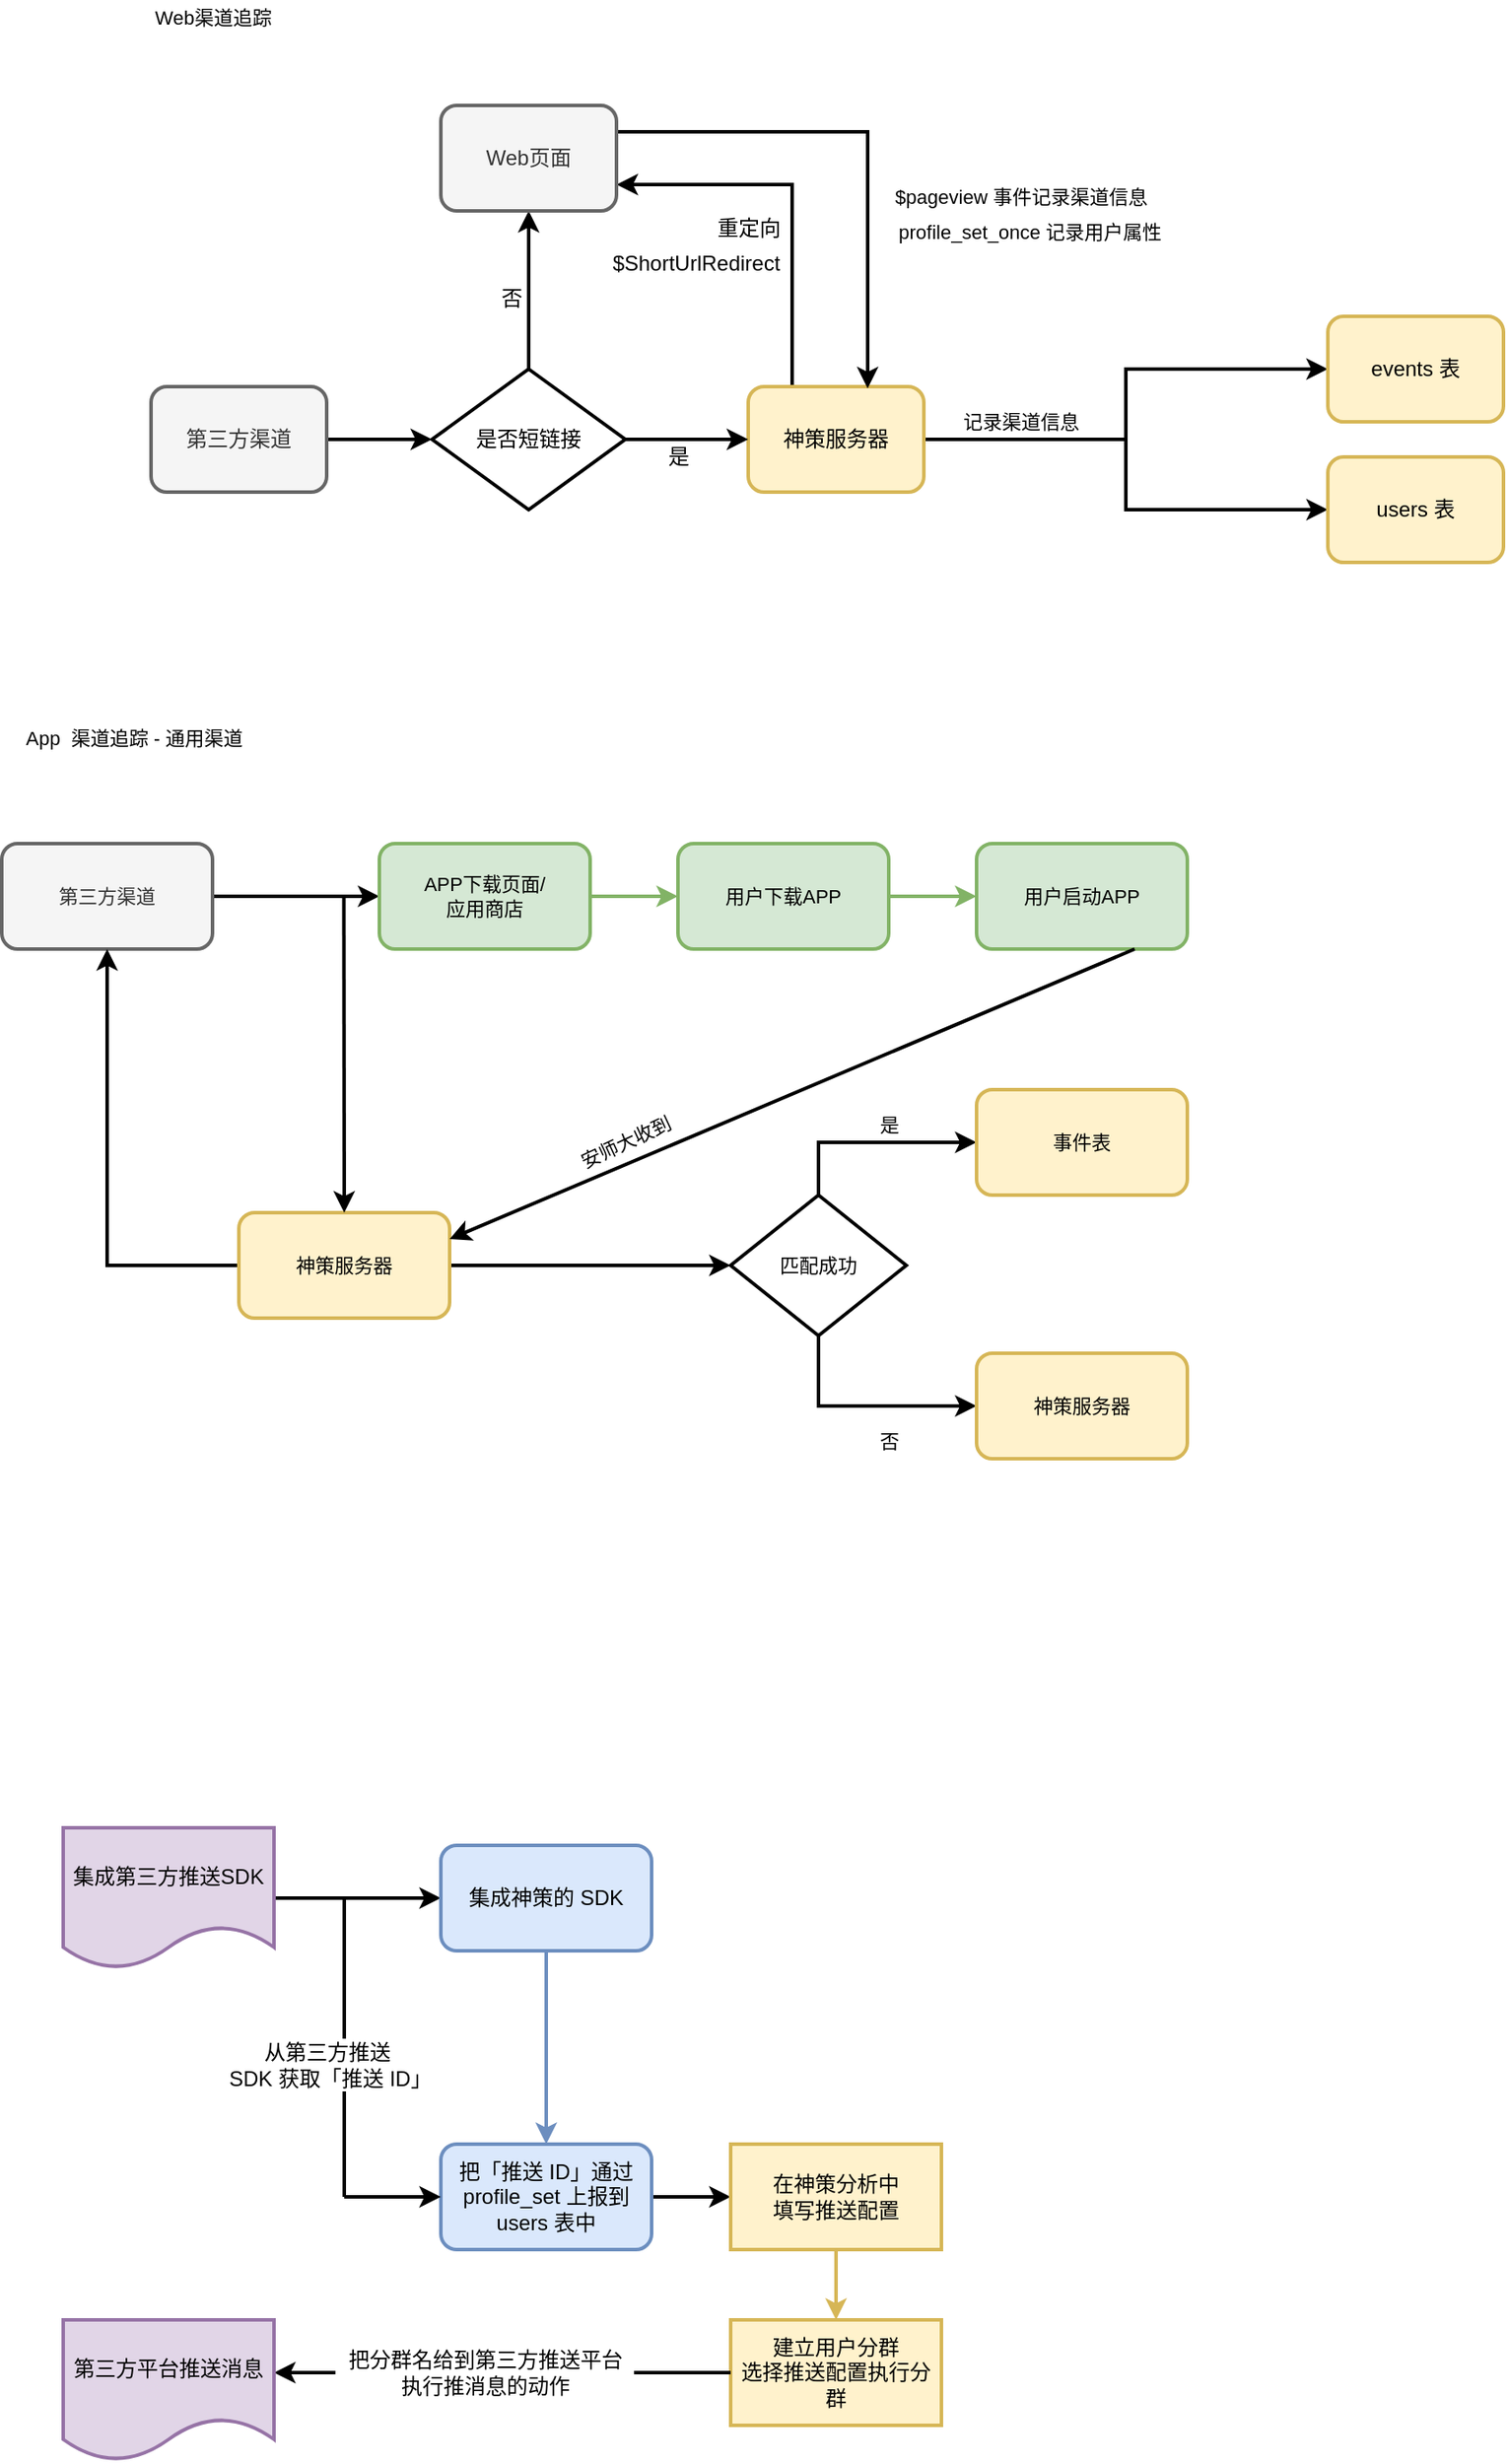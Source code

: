 <mxfile version="15.8.7" type="github">
  <diagram id="prtHgNgQTEPvFCAcTncT" name="Page-1">
    <mxGraphModel dx="1946" dy="1129" grid="1" gridSize="10" guides="1" tooltips="1" connect="1" arrows="1" fold="1" page="1" pageScale="1" pageWidth="827" pageHeight="1169" math="0" shadow="0">
      <root>
        <mxCell id="0" />
        <mxCell id="1" parent="0" />
        <mxCell id="M7a1UfoR2cArPOc2KeIE-14" style="edgeStyle=orthogonalEdgeStyle;rounded=0;orthogonalLoop=1;jettySize=auto;html=1;exitX=1;exitY=0.5;exitDx=0;exitDy=0;entryX=0;entryY=0.5;entryDx=0;entryDy=0;strokeWidth=2;" parent="1" source="M7a1UfoR2cArPOc2KeIE-5" target="M7a1UfoR2cArPOc2KeIE-12" edge="1">
          <mxGeometry relative="1" as="geometry" />
        </mxCell>
        <mxCell id="M7a1UfoR2cArPOc2KeIE-5" value="第三方渠道" style="rounded=1;whiteSpace=wrap;html=1;fillColor=#f5f5f5;fontColor=#333333;strokeColor=#666666;strokeWidth=2;" parent="1" vertex="1">
          <mxGeometry x="-290" y="340" width="100" height="60" as="geometry" />
        </mxCell>
        <mxCell id="M7a1UfoR2cArPOc2KeIE-20" style="edgeStyle=orthogonalEdgeStyle;rounded=0;orthogonalLoop=1;jettySize=auto;html=1;exitX=0.25;exitY=0;exitDx=0;exitDy=0;entryX=1;entryY=0.75;entryDx=0;entryDy=0;strokeWidth=2;" parent="1" source="M7a1UfoR2cArPOc2KeIE-11" target="M7a1UfoR2cArPOc2KeIE-17" edge="1">
          <mxGeometry relative="1" as="geometry" />
        </mxCell>
        <mxCell id="M7a1UfoR2cArPOc2KeIE-25" style="edgeStyle=orthogonalEdgeStyle;rounded=0;orthogonalLoop=1;jettySize=auto;html=1;exitX=1;exitY=0.5;exitDx=0;exitDy=0;entryX=0;entryY=0.5;entryDx=0;entryDy=0;strokeWidth=2;" parent="1" source="M7a1UfoR2cArPOc2KeIE-11" target="M7a1UfoR2cArPOc2KeIE-23" edge="1">
          <mxGeometry relative="1" as="geometry" />
        </mxCell>
        <mxCell id="M7a1UfoR2cArPOc2KeIE-27" style="edgeStyle=orthogonalEdgeStyle;rounded=0;orthogonalLoop=1;jettySize=auto;html=1;exitX=1;exitY=0.5;exitDx=0;exitDy=0;entryX=0;entryY=0.5;entryDx=0;entryDy=0;strokeWidth=2;" parent="1" source="M7a1UfoR2cArPOc2KeIE-11" target="M7a1UfoR2cArPOc2KeIE-24" edge="1">
          <mxGeometry relative="1" as="geometry" />
        </mxCell>
        <mxCell id="M7a1UfoR2cArPOc2KeIE-11" value="神策服务器" style="rounded=1;whiteSpace=wrap;html=1;fillColor=#fff2cc;strokeColor=#d6b656;strokeWidth=2;" parent="1" vertex="1">
          <mxGeometry x="50" y="340" width="100" height="60" as="geometry" />
        </mxCell>
        <mxCell id="M7a1UfoR2cArPOc2KeIE-15" style="edgeStyle=orthogonalEdgeStyle;rounded=0;orthogonalLoop=1;jettySize=auto;html=1;exitX=1;exitY=0.5;exitDx=0;exitDy=0;entryX=0;entryY=0.5;entryDx=0;entryDy=0;strokeWidth=2;" parent="1" source="M7a1UfoR2cArPOc2KeIE-12" target="M7a1UfoR2cArPOc2KeIE-11" edge="1">
          <mxGeometry relative="1" as="geometry" />
        </mxCell>
        <mxCell id="M7a1UfoR2cArPOc2KeIE-37" style="edgeStyle=orthogonalEdgeStyle;rounded=0;orthogonalLoop=1;jettySize=auto;html=1;exitX=0.5;exitY=0;exitDx=0;exitDy=0;entryX=0.5;entryY=1;entryDx=0;entryDy=0;fontSize=11;strokeWidth=2;" parent="1" source="M7a1UfoR2cArPOc2KeIE-12" target="M7a1UfoR2cArPOc2KeIE-17" edge="1">
          <mxGeometry relative="1" as="geometry" />
        </mxCell>
        <mxCell id="M7a1UfoR2cArPOc2KeIE-12" value="是否短链接" style="rhombus;whiteSpace=wrap;html=1;strokeWidth=2;" parent="1" vertex="1">
          <mxGeometry x="-130" y="330" width="110" height="80" as="geometry" />
        </mxCell>
        <mxCell id="M7a1UfoR2cArPOc2KeIE-21" style="edgeStyle=orthogonalEdgeStyle;rounded=0;orthogonalLoop=1;jettySize=auto;html=1;exitX=1;exitY=0.25;exitDx=0;exitDy=0;entryX=0.68;entryY=0.017;entryDx=0;entryDy=0;entryPerimeter=0;strokeWidth=2;" parent="1" source="M7a1UfoR2cArPOc2KeIE-17" target="M7a1UfoR2cArPOc2KeIE-11" edge="1">
          <mxGeometry relative="1" as="geometry" />
        </mxCell>
        <mxCell id="M7a1UfoR2cArPOc2KeIE-17" value="Web页面" style="rounded=1;whiteSpace=wrap;html=1;fillColor=#f5f5f5;strokeColor=#666666;fontColor=#333333;strokeWidth=2;" parent="1" vertex="1">
          <mxGeometry x="-125" y="180" width="100" height="60" as="geometry" />
        </mxCell>
        <mxCell id="M7a1UfoR2cArPOc2KeIE-23" value="events 表" style="rounded=1;whiteSpace=wrap;html=1;fillColor=#fff2cc;strokeColor=#d6b656;strokeWidth=2;" parent="1" vertex="1">
          <mxGeometry x="380" y="300" width="100" height="60" as="geometry" />
        </mxCell>
        <mxCell id="M7a1UfoR2cArPOc2KeIE-24" value="users 表" style="rounded=1;whiteSpace=wrap;html=1;fillColor=#fff2cc;strokeColor=#d6b656;strokeWidth=2;" parent="1" vertex="1">
          <mxGeometry x="380" y="380" width="100" height="60" as="geometry" />
        </mxCell>
        <mxCell id="M7a1UfoR2cArPOc2KeIE-29" value="是" style="text;html=1;align=center;verticalAlign=middle;resizable=0;points=[];autosize=1;strokeColor=none;fillColor=none;strokeWidth=2;" parent="1" vertex="1">
          <mxGeometry x="-5" y="370" width="30" height="20" as="geometry" />
        </mxCell>
        <mxCell id="M7a1UfoR2cArPOc2KeIE-30" value="否" style="text;html=1;align=center;verticalAlign=middle;resizable=0;points=[];autosize=1;strokeColor=none;fillColor=none;strokeWidth=2;" parent="1" vertex="1">
          <mxGeometry x="-100" y="280" width="30" height="20" as="geometry" />
        </mxCell>
        <mxCell id="M7a1UfoR2cArPOc2KeIE-31" value="重定向" style="text;html=1;align=center;verticalAlign=middle;resizable=0;points=[];autosize=1;strokeColor=none;fillColor=none;strokeWidth=2;" parent="1" vertex="1">
          <mxGeometry x="25" y="240" width="50" height="20" as="geometry" />
        </mxCell>
        <mxCell id="M7a1UfoR2cArPOc2KeIE-33" value="$ShortUrlRedirect" style="text;html=1;align=center;verticalAlign=middle;resizable=0;points=[];autosize=1;strokeColor=none;fillColor=none;strokeWidth=2;" parent="1" vertex="1">
          <mxGeometry x="-35" y="260" width="110" height="20" as="geometry" />
        </mxCell>
        <mxCell id="M7a1UfoR2cArPOc2KeIE-34" value="&lt;font style=&quot;font-size: 11px&quot;&gt;$pageview 事件记录渠道信息&lt;/font&gt;" style="text;html=1;align=center;verticalAlign=middle;resizable=0;points=[];autosize=1;strokeColor=none;fillColor=none;fontSize=15;strokeWidth=2;" parent="1" vertex="1">
          <mxGeometry x="120" y="220" width="170" height="20" as="geometry" />
        </mxCell>
        <mxCell id="M7a1UfoR2cArPOc2KeIE-36" value="&lt;font style=&quot;font-size: 11px&quot;&gt;profile_set_once 记录用户属性&lt;/font&gt;" style="text;html=1;align=center;verticalAlign=middle;resizable=0;points=[];autosize=1;strokeColor=none;fillColor=none;fontSize=15;strokeWidth=2;" parent="1" vertex="1">
          <mxGeometry x="120" y="240" width="180" height="20" as="geometry" />
        </mxCell>
        <mxCell id="M7a1UfoR2cArPOc2KeIE-38" value="记录渠道信息" style="text;html=1;align=center;verticalAlign=middle;resizable=0;points=[];autosize=1;strokeColor=none;fillColor=none;fontSize=11;strokeWidth=2;" parent="1" vertex="1">
          <mxGeometry x="160" y="350" width="90" height="20" as="geometry" />
        </mxCell>
        <mxCell id="M7a1UfoR2cArPOc2KeIE-39" value="Web渠道追踪" style="text;html=1;align=center;verticalAlign=middle;resizable=0;points=[];autosize=1;strokeColor=none;fillColor=none;fontSize=11;" parent="1" vertex="1">
          <mxGeometry x="-300" y="120" width="90" height="20" as="geometry" />
        </mxCell>
        <mxCell id="M7a1UfoR2cArPOc2KeIE-40" value="App&amp;nbsp;&lt;span style=&quot;white-space: pre&quot;&gt; &lt;/span&gt;渠道追踪 - 通用渠道" style="text;html=1;align=center;verticalAlign=middle;resizable=0;points=[];autosize=1;strokeColor=none;fillColor=none;fontSize=11;" parent="1" vertex="1">
          <mxGeometry x="-375" y="530" width="150" height="20" as="geometry" />
        </mxCell>
        <mxCell id="M7a1UfoR2cArPOc2KeIE-42" style="edgeStyle=orthogonalEdgeStyle;rounded=0;orthogonalLoop=1;jettySize=auto;html=1;exitX=1;exitY=0.5;exitDx=0;exitDy=0;fontSize=11;entryX=0;entryY=0.5;entryDx=0;entryDy=0;strokeWidth=2;" parent="1" source="M7a1UfoR2cArPOc2KeIE-41" target="M7a1UfoR2cArPOc2KeIE-43" edge="1">
          <mxGeometry relative="1" as="geometry">
            <mxPoint x="-200" y="630" as="targetPoint" />
            <Array as="points">
              <mxPoint x="-180" y="630" />
              <mxPoint x="-180" y="630" />
            </Array>
          </mxGeometry>
        </mxCell>
        <mxCell id="M7a1UfoR2cArPOc2KeIE-41" value="第三方渠道" style="rounded=1;whiteSpace=wrap;html=1;fontSize=11;strokeWidth=2;fillColor=#f5f5f5;fontColor=#333333;strokeColor=#666666;" parent="1" vertex="1">
          <mxGeometry x="-375" y="600" width="120" height="60" as="geometry" />
        </mxCell>
        <mxCell id="M7a1UfoR2cArPOc2KeIE-44" style="edgeStyle=orthogonalEdgeStyle;rounded=0;orthogonalLoop=1;jettySize=auto;html=1;exitX=1;exitY=0.5;exitDx=0;exitDy=0;fontSize=11;fillColor=#d5e8d4;strokeColor=#82b366;strokeWidth=2;" parent="1" source="M7a1UfoR2cArPOc2KeIE-43" edge="1">
          <mxGeometry relative="1" as="geometry">
            <mxPoint x="10" y="630" as="targetPoint" />
          </mxGeometry>
        </mxCell>
        <mxCell id="M7a1UfoR2cArPOc2KeIE-43" value="APP下载页面/&lt;br&gt;应用商店" style="rounded=1;whiteSpace=wrap;html=1;fontSize=11;strokeWidth=2;fillColor=#d5e8d4;strokeColor=#82b366;" parent="1" vertex="1">
          <mxGeometry x="-160" y="600" width="120" height="60" as="geometry" />
        </mxCell>
        <mxCell id="M7a1UfoR2cArPOc2KeIE-46" style="edgeStyle=orthogonalEdgeStyle;rounded=0;orthogonalLoop=1;jettySize=auto;html=1;exitX=1;exitY=0.5;exitDx=0;exitDy=0;fontSize=11;fillColor=#d5e8d4;strokeColor=#82b366;strokeWidth=2;" parent="1" source="M7a1UfoR2cArPOc2KeIE-45" edge="1">
          <mxGeometry relative="1" as="geometry">
            <mxPoint x="180" y="630" as="targetPoint" />
          </mxGeometry>
        </mxCell>
        <mxCell id="M7a1UfoR2cArPOc2KeIE-45" value="用户下载APP" style="rounded=1;whiteSpace=wrap;html=1;fontSize=11;strokeWidth=2;fillColor=#d5e8d4;strokeColor=#82b366;" parent="1" vertex="1">
          <mxGeometry x="10" y="600" width="120" height="60" as="geometry" />
        </mxCell>
        <mxCell id="M7a1UfoR2cArPOc2KeIE-47" value="用户启动APP" style="rounded=1;whiteSpace=wrap;html=1;fontSize=11;strokeWidth=2;fillColor=#d5e8d4;strokeColor=#82b366;" parent="1" vertex="1">
          <mxGeometry x="180" y="600" width="120" height="60" as="geometry" />
        </mxCell>
        <mxCell id="M7a1UfoR2cArPOc2KeIE-50" style="edgeStyle=orthogonalEdgeStyle;rounded=0;orthogonalLoop=1;jettySize=auto;html=1;exitX=1;exitY=0.5;exitDx=0;exitDy=0;fontSize=11;strokeWidth=2;entryX=0;entryY=0.5;entryDx=0;entryDy=0;" parent="1" source="M7a1UfoR2cArPOc2KeIE-48" target="M7a1UfoR2cArPOc2KeIE-51" edge="1">
          <mxGeometry relative="1" as="geometry">
            <mxPoint x="-50" y="840.143" as="targetPoint" />
          </mxGeometry>
        </mxCell>
        <mxCell id="M7a1UfoR2cArPOc2KeIE-64" style="edgeStyle=orthogonalEdgeStyle;rounded=0;orthogonalLoop=1;jettySize=auto;html=1;exitX=0;exitY=0.5;exitDx=0;exitDy=0;fontSize=11;strokeWidth=2;" parent="1" source="M7a1UfoR2cArPOc2KeIE-48" target="M7a1UfoR2cArPOc2KeIE-41" edge="1">
          <mxGeometry relative="1" as="geometry" />
        </mxCell>
        <mxCell id="M7a1UfoR2cArPOc2KeIE-48" value="神策服务器" style="rounded=1;whiteSpace=wrap;html=1;fontSize=11;strokeWidth=2;fillColor=#fff2cc;strokeColor=#d6b656;" parent="1" vertex="1">
          <mxGeometry x="-240" y="810" width="120" height="60" as="geometry" />
        </mxCell>
        <mxCell id="M7a1UfoR2cArPOc2KeIE-54" style="edgeStyle=orthogonalEdgeStyle;rounded=0;orthogonalLoop=1;jettySize=auto;html=1;exitX=0.5;exitY=0;exitDx=0;exitDy=0;fontSize=11;strokeWidth=2;" parent="1" source="M7a1UfoR2cArPOc2KeIE-51" target="M7a1UfoR2cArPOc2KeIE-53" edge="1">
          <mxGeometry relative="1" as="geometry" />
        </mxCell>
        <mxCell id="M7a1UfoR2cArPOc2KeIE-55" style="edgeStyle=orthogonalEdgeStyle;rounded=0;orthogonalLoop=1;jettySize=auto;html=1;exitX=0.5;exitY=1;exitDx=0;exitDy=0;fontSize=11;entryX=0;entryY=0.5;entryDx=0;entryDy=0;strokeWidth=2;" parent="1" source="M7a1UfoR2cArPOc2KeIE-51" target="M7a1UfoR2cArPOc2KeIE-56" edge="1">
          <mxGeometry relative="1" as="geometry">
            <mxPoint x="90" y="890" as="targetPoint" />
          </mxGeometry>
        </mxCell>
        <mxCell id="M7a1UfoR2cArPOc2KeIE-51" value="匹配成功" style="rhombus;whiteSpace=wrap;html=1;fontSize=11;strokeWidth=2;" parent="1" vertex="1">
          <mxGeometry x="40" y="800" width="100" height="80" as="geometry" />
        </mxCell>
        <mxCell id="M7a1UfoR2cArPOc2KeIE-53" value="事件表" style="rounded=1;whiteSpace=wrap;html=1;fontSize=11;strokeWidth=2;fillColor=#fff2cc;strokeColor=#d6b656;" parent="1" vertex="1">
          <mxGeometry x="180" y="740" width="120" height="60" as="geometry" />
        </mxCell>
        <mxCell id="M7a1UfoR2cArPOc2KeIE-56" value="神策服务器" style="rounded=1;whiteSpace=wrap;html=1;fontSize=11;strokeWidth=2;fillColor=#fff2cc;strokeColor=#d6b656;" parent="1" vertex="1">
          <mxGeometry x="180" y="890" width="120" height="60" as="geometry" />
        </mxCell>
        <mxCell id="M7a1UfoR2cArPOc2KeIE-57" value="是" style="text;html=1;align=center;verticalAlign=middle;resizable=0;points=[];autosize=1;strokeColor=none;fillColor=none;fontSize=11;strokeWidth=2;" parent="1" vertex="1">
          <mxGeometry x="115" y="750" width="30" height="20" as="geometry" />
        </mxCell>
        <mxCell id="M7a1UfoR2cArPOc2KeIE-58" value="否" style="text;html=1;align=center;verticalAlign=middle;resizable=0;points=[];autosize=1;strokeColor=none;fillColor=none;fontSize=11;strokeWidth=2;" parent="1" vertex="1">
          <mxGeometry x="115" y="930" width="30" height="20" as="geometry" />
        </mxCell>
        <mxCell id="M7a1UfoR2cArPOc2KeIE-65" value="" style="endArrow=classic;html=1;rounded=0;fontSize=11;entryX=0.5;entryY=0;entryDx=0;entryDy=0;strokeWidth=2;" parent="1" target="M7a1UfoR2cArPOc2KeIE-48" edge="1">
          <mxGeometry width="50" height="50" relative="1" as="geometry">
            <mxPoint x="-180.23" y="630" as="sourcePoint" />
            <mxPoint x="-180.29" y="710" as="targetPoint" />
          </mxGeometry>
        </mxCell>
        <mxCell id="M7a1UfoR2cArPOc2KeIE-68" value="" style="endArrow=classic;html=1;rounded=0;fontSize=11;strokeWidth=2;entryX=1;entryY=0.25;entryDx=0;entryDy=0;exitX=0.75;exitY=1;exitDx=0;exitDy=0;" parent="1" source="M7a1UfoR2cArPOc2KeIE-47" target="M7a1UfoR2cArPOc2KeIE-48" edge="1">
          <mxGeometry width="50" height="50" relative="1" as="geometry">
            <mxPoint x="60" y="750" as="sourcePoint" />
            <mxPoint x="110" y="700" as="targetPoint" />
          </mxGeometry>
        </mxCell>
        <mxCell id="M7a1UfoR2cArPOc2KeIE-69" value="安师大收到" style="text;html=1;align=center;verticalAlign=middle;resizable=0;points=[];autosize=1;strokeColor=none;fillColor=none;fontSize=11;rotation=-25;" parent="1" vertex="1">
          <mxGeometry x="-60" y="760" width="80" height="20" as="geometry" />
        </mxCell>
        <mxCell id="zDTVzqGblw_5TJxMdudH-4" style="edgeStyle=orthogonalEdgeStyle;rounded=0;orthogonalLoop=1;jettySize=auto;html=1;exitX=1;exitY=0.5;exitDx=0;exitDy=0;strokeWidth=2;" edge="1" parent="1" source="zDTVzqGblw_5TJxMdudH-1" target="zDTVzqGblw_5TJxMdudH-2">
          <mxGeometry relative="1" as="geometry" />
        </mxCell>
        <mxCell id="zDTVzqGblw_5TJxMdudH-1" value="集成第三方推送SDK" style="shape=document;whiteSpace=wrap;html=1;boundedLbl=1;fillColor=#e1d5e7;strokeColor=#9673a6;strokeWidth=2;" vertex="1" parent="1">
          <mxGeometry x="-340" y="1160" width="120" height="80" as="geometry" />
        </mxCell>
        <mxCell id="zDTVzqGblw_5TJxMdudH-5" style="edgeStyle=orthogonalEdgeStyle;rounded=0;orthogonalLoop=1;jettySize=auto;html=1;exitX=0.5;exitY=1;exitDx=0;exitDy=0;fillColor=#dae8fc;strokeColor=#6c8ebf;strokeWidth=2;" edge="1" parent="1" source="zDTVzqGblw_5TJxMdudH-2" target="zDTVzqGblw_5TJxMdudH-3">
          <mxGeometry relative="1" as="geometry" />
        </mxCell>
        <mxCell id="zDTVzqGblw_5TJxMdudH-2" value="集成神策的 SDK" style="rounded=1;whiteSpace=wrap;html=1;fillColor=#dae8fc;strokeColor=#6c8ebf;strokeWidth=2;" vertex="1" parent="1">
          <mxGeometry x="-125" y="1170" width="120" height="60" as="geometry" />
        </mxCell>
        <mxCell id="zDTVzqGblw_5TJxMdudH-11" style="edgeStyle=orthogonalEdgeStyle;rounded=0;orthogonalLoop=1;jettySize=auto;html=1;exitX=1;exitY=0.5;exitDx=0;exitDy=0;entryX=0;entryY=0.5;entryDx=0;entryDy=0;strokeWidth=2;" edge="1" parent="1" source="zDTVzqGblw_5TJxMdudH-3" target="zDTVzqGblw_5TJxMdudH-10">
          <mxGeometry relative="1" as="geometry" />
        </mxCell>
        <mxCell id="zDTVzqGblw_5TJxMdudH-3" value="把「推送 ID」通过profile_set 上报到 users 表中" style="rounded=1;whiteSpace=wrap;html=1;fillColor=#dae8fc;strokeColor=#6c8ebf;strokeWidth=2;" vertex="1" parent="1">
          <mxGeometry x="-125" y="1340" width="120" height="60" as="geometry" />
        </mxCell>
        <mxCell id="zDTVzqGblw_5TJxMdudH-6" value="" style="endArrow=classic;html=1;rounded=0;entryX=0;entryY=0.5;entryDx=0;entryDy=0;strokeWidth=2;" edge="1" parent="1" target="zDTVzqGblw_5TJxMdudH-3">
          <mxGeometry width="50" height="50" relative="1" as="geometry">
            <mxPoint x="-180" y="1370" as="sourcePoint" />
            <mxPoint x="-180.5" y="1560" as="targetPoint" />
          </mxGeometry>
        </mxCell>
        <mxCell id="zDTVzqGblw_5TJxMdudH-8" value="" style="endArrow=none;html=1;rounded=0;strokeWidth=2;" edge="1" parent="1">
          <mxGeometry width="50" height="50" relative="1" as="geometry">
            <mxPoint x="-180" y="1370" as="sourcePoint" />
            <mxPoint x="-180" y="1200" as="targetPoint" />
          </mxGeometry>
        </mxCell>
        <mxCell id="zDTVzqGblw_5TJxMdudH-9" value="从第三方推送&lt;br&gt;&amp;nbsp;SDK 获取「推送 ID」" style="text;html=1;align=center;verticalAlign=middle;resizable=0;points=[];autosize=1;strokeColor=none;fillColor=default;strokeWidth=2;" vertex="1" parent="1">
          <mxGeometry x="-255" y="1280" width="130" height="30" as="geometry" />
        </mxCell>
        <mxCell id="zDTVzqGblw_5TJxMdudH-15" style="edgeStyle=orthogonalEdgeStyle;rounded=0;orthogonalLoop=1;jettySize=auto;html=1;exitX=0.5;exitY=1;exitDx=0;exitDy=0;fillColor=#fff2cc;strokeColor=#d6b656;strokeWidth=2;" edge="1" parent="1" source="zDTVzqGblw_5TJxMdudH-10">
          <mxGeometry relative="1" as="geometry">
            <mxPoint x="100" y="1440" as="targetPoint" />
          </mxGeometry>
        </mxCell>
        <mxCell id="zDTVzqGblw_5TJxMdudH-10" value="在神策分析中&lt;br&gt;填写推送配置" style="rounded=0;whiteSpace=wrap;html=1;fillColor=#fff2cc;strokeColor=#d6b656;strokeWidth=2;" vertex="1" parent="1">
          <mxGeometry x="40" y="1340" width="120" height="60" as="geometry" />
        </mxCell>
        <mxCell id="zDTVzqGblw_5TJxMdudH-17" style="edgeStyle=orthogonalEdgeStyle;rounded=0;orthogonalLoop=1;jettySize=auto;html=1;exitX=0;exitY=0.5;exitDx=0;exitDy=0;startArrow=none;strokeWidth=2;" edge="1" parent="1" source="zDTVzqGblw_5TJxMdudH-19">
          <mxGeometry relative="1" as="geometry">
            <mxPoint x="-220" y="1470" as="targetPoint" />
          </mxGeometry>
        </mxCell>
        <mxCell id="zDTVzqGblw_5TJxMdudH-16" value="建立用户分群&lt;br&gt;选择推送配置执行分群" style="rounded=0;whiteSpace=wrap;html=1;fillColor=#fff2cc;strokeColor=#d6b656;strokeWidth=2;" vertex="1" parent="1">
          <mxGeometry x="40" y="1440" width="120" height="60" as="geometry" />
        </mxCell>
        <mxCell id="zDTVzqGblw_5TJxMdudH-18" value="第三方平台推送消息" style="shape=document;whiteSpace=wrap;html=1;boundedLbl=1;fillColor=#e1d5e7;strokeColor=#9673a6;strokeWidth=2;" vertex="1" parent="1">
          <mxGeometry x="-340" y="1440" width="120" height="80" as="geometry" />
        </mxCell>
        <mxCell id="zDTVzqGblw_5TJxMdudH-19" value="把分群名给到第三方推送平台&lt;br&gt;执行推消息的动作" style="text;html=1;align=center;verticalAlign=middle;resizable=0;points=[];autosize=1;strokeColor=none;fillColor=none;strokeWidth=2;" vertex="1" parent="1">
          <mxGeometry x="-185" y="1455" width="170" height="30" as="geometry" />
        </mxCell>
        <mxCell id="zDTVzqGblw_5TJxMdudH-21" value="" style="edgeStyle=orthogonalEdgeStyle;rounded=0;orthogonalLoop=1;jettySize=auto;html=1;exitX=0;exitY=0.5;exitDx=0;exitDy=0;endArrow=none;strokeWidth=2;" edge="1" parent="1" source="zDTVzqGblw_5TJxMdudH-16" target="zDTVzqGblw_5TJxMdudH-19">
          <mxGeometry relative="1" as="geometry">
            <mxPoint x="-220" y="1470" as="targetPoint" />
            <mxPoint x="40" y="1470" as="sourcePoint" />
          </mxGeometry>
        </mxCell>
      </root>
    </mxGraphModel>
  </diagram>
</mxfile>

